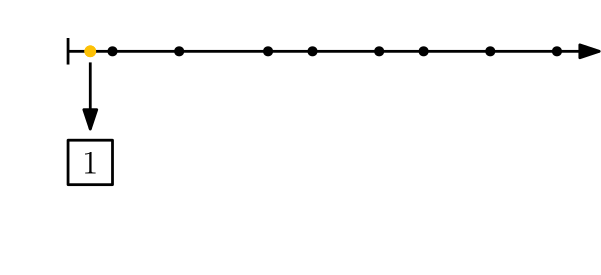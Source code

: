 <?xml version="1.0"?>
<!DOCTYPE ipe SYSTEM "ipe.dtd">
<ipe version="70218" creator="Ipe 7.2.30">
<info created="D:20250309150953" modified="D:20250314160855"/>
<ipestyle name="basic">
<symbol name="arrow/arc(spx)">
<path stroke="sym-stroke" fill="sym-stroke" pen="sym-pen">
0 0 m
-1 0.333 l
-1 -0.333 l
h
</path>
</symbol>
<symbol name="arrow/farc(spx)">
<path stroke="sym-stroke" fill="white" pen="sym-pen">
0 0 m
-1 0.333 l
-1 -0.333 l
h
</path>
</symbol>
<symbol name="arrow/ptarc(spx)">
<path stroke="sym-stroke" fill="sym-stroke" pen="sym-pen">
0 0 m
-1 0.333 l
-0.8 0 l
-1 -0.333 l
h
</path>
</symbol>
<symbol name="arrow/fptarc(spx)">
<path stroke="sym-stroke" fill="white" pen="sym-pen">
0 0 m
-1 0.333 l
-0.8 0 l
-1 -0.333 l
h
</path>
</symbol>
<symbol name="mark/circle(sx)" transformations="translations">
<path fill="sym-stroke">
0.6 0 0 0.6 0 0 e
0.4 0 0 0.4 0 0 e
</path>
</symbol>
<symbol name="mark/disk(sx)" transformations="translations">
<path fill="sym-stroke">
0.6 0 0 0.6 0 0 e
</path>
</symbol>
<symbol name="mark/fdisk(sfx)" transformations="translations">
<group>
<path fill="sym-fill">
0.5 0 0 0.5 0 0 e
</path>
<path fill="sym-stroke" fillrule="eofill">
0.6 0 0 0.6 0 0 e
0.4 0 0 0.4 0 0 e
</path>
</group>
</symbol>
<symbol name="mark/box(sx)" transformations="translations">
<path fill="sym-stroke" fillrule="eofill">
-0.6 -0.6 m
0.6 -0.6 l
0.6 0.6 l
-0.6 0.6 l
h
-0.4 -0.4 m
0.4 -0.4 l
0.4 0.4 l
-0.4 0.4 l
h
</path>
</symbol>
<symbol name="mark/square(sx)" transformations="translations">
<path fill="sym-stroke">
-0.6 -0.6 m
0.6 -0.6 l
0.6 0.6 l
-0.6 0.6 l
h
</path>
</symbol>
<symbol name="mark/fsquare(sfx)" transformations="translations">
<group>
<path fill="sym-fill">
-0.5 -0.5 m
0.5 -0.5 l
0.5 0.5 l
-0.5 0.5 l
h
</path>
<path fill="sym-stroke" fillrule="eofill">
-0.6 -0.6 m
0.6 -0.6 l
0.6 0.6 l
-0.6 0.6 l
h
-0.4 -0.4 m
0.4 -0.4 l
0.4 0.4 l
-0.4 0.4 l
h
</path>
</group>
</symbol>
<symbol name="mark/cross(sx)" transformations="translations">
<group>
<path fill="sym-stroke">
-0.43 -0.57 m
0.57 0.43 l
0.43 0.57 l
-0.57 -0.43 l
h
</path>
<path fill="sym-stroke">
-0.43 0.57 m
0.57 -0.43 l
0.43 -0.57 l
-0.57 0.43 l
h
</path>
</group>
</symbol>
<symbol name="arrow/fnormal(spx)">
<path stroke="sym-stroke" fill="white" pen="sym-pen">
0 0 m
-1 0.333 l
-1 -0.333 l
h
</path>
</symbol>
<symbol name="arrow/pointed(spx)">
<path stroke="sym-stroke" fill="sym-stroke" pen="sym-pen">
0 0 m
-1 0.333 l
-0.8 0 l
-1 -0.333 l
h
</path>
</symbol>
<symbol name="arrow/fpointed(spx)">
<path stroke="sym-stroke" fill="white" pen="sym-pen">
0 0 m
-1 0.333 l
-0.8 0 l
-1 -0.333 l
h
</path>
</symbol>
<symbol name="arrow/linear(spx)">
<path stroke="sym-stroke" pen="sym-pen">
-1 0.333 m
0 0 l
-1 -0.333 l
</path>
</symbol>
<symbol name="arrow/fdouble(spx)">
<path stroke="sym-stroke" fill="white" pen="sym-pen">
0 0 m
-1 0.333 l
-1 -0.333 l
h
-1 0 m
-2 0.333 l
-2 -0.333 l
h
</path>
</symbol>
<symbol name="arrow/double(spx)">
<path stroke="sym-stroke" fill="sym-stroke" pen="sym-pen">
0 0 m
-1 0.333 l
-1 -0.333 l
h
-1 0 m
-2 0.333 l
-2 -0.333 l
h
</path>
</symbol>
<symbol name="arrow/mid-normal(spx)">
<path stroke="sym-stroke" fill="sym-stroke" pen="sym-pen">
0.5 0 m
-0.5 0.333 l
-0.5 -0.333 l
h
</path>
</symbol>
<symbol name="arrow/mid-fnormal(spx)">
<path stroke="sym-stroke" fill="white" pen="sym-pen">
0.5 0 m
-0.5 0.333 l
-0.5 -0.333 l
h
</path>
</symbol>
<symbol name="arrow/mid-pointed(spx)">
<path stroke="sym-stroke" fill="sym-stroke" pen="sym-pen">
0.5 0 m
-0.5 0.333 l
-0.3 0 l
-0.5 -0.333 l
h
</path>
</symbol>
<symbol name="arrow/mid-fpointed(spx)">
<path stroke="sym-stroke" fill="white" pen="sym-pen">
0.5 0 m
-0.5 0.333 l
-0.3 0 l
-0.5 -0.333 l
h
</path>
</symbol>
<symbol name="arrow/mid-double(spx)">
<path stroke="sym-stroke" fill="sym-stroke" pen="sym-pen">
1 0 m
0 0.333 l
0 -0.333 l
h
0 0 m
-1 0.333 l
-1 -0.333 l
h
</path>
</symbol>
<symbol name="arrow/mid-fdouble(spx)">
<path stroke="sym-stroke" fill="white" pen="sym-pen">
1 0 m
0 0.333 l
0 -0.333 l
h
0 0 m
-1 0.333 l
-1 -0.333 l
h
</path>
</symbol>
<anglesize name="22.5 deg" value="22.5"/>
<anglesize name="30 deg" value="30"/>
<anglesize name="45 deg" value="45"/>
<anglesize name="60 deg" value="60"/>
<anglesize name="90 deg" value="90"/>
<arrowsize name="large" value="10"/>
<arrowsize name="small" value="5"/>
<arrowsize name="tiny" value="3"/>
<color name="blue" value="0 0 1"/>
<color name="brown" value="0.647 0.165 0.165"/>
<color name="darkblue" value="0 0 0.545"/>
<color name="darkcyan" value="0 0.545 0.545"/>
<color name="darkgray" value="0.663"/>
<color name="darkgreen" value="0 0.392 0"/>
<color name="darkmagenta" value="0.545 0 0.545"/>
<color name="darkorange" value="1 0.549 0"/>
<color name="darkred" value="0.545 0 0"/>
<color name="gold" value="1 0.843 0"/>
<color name="gray" value="0.745"/>
<color name="green" value="0 1 0"/>
<color name="lightblue" value="0.678 0.847 0.902"/>
<color name="lightcyan" value="0.878 1 1"/>
<color name="lightgray" value="0.827"/>
<color name="lightgreen" value="0.565 0.933 0.565"/>
<color name="lightyellow" value="1 1 0.878"/>
<color name="navy" value="0 0 0.502"/>
<color name="orange" value="1 0.647 0"/>
<color name="pink" value="1 0.753 0.796"/>
<color name="purple" value="0.627 0.125 0.941"/>
<color name="red" value="1 0 0"/>
<color name="seagreen" value="0.18 0.545 0.341"/>
<color name="turquoise" value="0.251 0.878 0.816"/>
<color name="violet" value="0.933 0.51 0.933"/>
<color name="yellow" value="1 1 0"/>
<dashstyle name="dash dot dotted" value="[4 2 1 2 1 2] 0"/>
<dashstyle name="dash dotted" value="[4 2 1 2] 0"/>
<dashstyle name="dashed" value="[4] 0"/>
<dashstyle name="dotted" value="[1 3] 0"/>
<gridsize name="10 pts (~3.5 mm)" value="10"/>
<gridsize name="14 pts (~5 mm)" value="14"/>
<gridsize name="16 pts (~6 mm)" value="16"/>
<gridsize name="20 pts (~7 mm)" value="20"/>
<gridsize name="28 pts (~10 mm)" value="28"/>
<gridsize name="32 pts (~12 mm)" value="32"/>
<gridsize name="4 pts" value="4"/>
<gridsize name="56 pts (~20 mm)" value="56"/>
<gridsize name="8 pts (~3 mm)" value="8"/>
<opacity name="10%" value="0.1"/>
<opacity name="30%" value="0.3"/>
<opacity name="50%" value="0.5"/>
<opacity name="75%" value="0.75"/>
<pen name="fat" value="1.2"/>
<pen name="heavier" value="0.8"/>
<pen name="ultrafat" value="2"/>
<symbolsize name="large" value="5"/>
<symbolsize name="small" value="2"/>
<symbolsize name="tiny" value="1.1"/>
<textsize name="Huge" value="\Huge"/>
<textsize name="LARGE" value="\LARGE"/>
<textsize name="Large" value="\Large"/>
<textsize name="footnote" value="\footnotesize"/>
<textsize name="huge" value="\huge"/>
<textsize name="large" value="\large"/>
<textsize name="script" value="\scriptsize"/>
<textsize name="small" value="\small"/>
<textsize name="tiny" value="\tiny"/>
<textstyle name="center" begin="\begin{center}" end="\end{center}"/>
<textstyle name="item" begin="\begin{itemize}\item{}" end="\end{itemize}"/>
<textstyle name="itemize" begin="\begin{itemize}" end="\end{itemize}"/>
<tiling name="falling" angle="-60" step="4" width="1"/>
<tiling name="rising" angle="30" step="4" width="1"/>
</ipestyle>
<ipestyle name="default">
<dashstyle name="short dash" value="[2 1] 0"/>
<gridsize name="1 pts" value="1"/>
<gridsize name="2 pts" value="2"/>
</ipestyle>
<ipestyle name="lipics-colors">
<color name="blogyellow" value="0.99 0.754 0.027"/>
<color name="lipicsGray" value="0.31 0.31 0.33"/>
</ipestyle>
<page section="minhash" marked="no">
<layer name="base"/>
<layer name="single"/>
<layer name="multiple"/>
<layer name="bottom"/>
<layer name="bottom-2"/>
<layer name="frac"/>
<layer name="buckets"/>
<layer name="mod"/>
<view layers="base single" active="single" name="hash-single"/>
<view layers="base multiple" active="mod" name="hash-multiple"/>
<view layers="base bottom bottom-2" active="bottom" name="hash-bottom"/>
<view layers="base bottom frac" active="frac" name="hash-frac"/>
<view layers="base buckets" active="buckets" name="hash-bucket"/>
<view layers="base mod" active="single" name="hash-mod"/>
<use layer="base" name="mark/disk(sx)" pos="120 672" size="3" stroke="black"/>
<use matrix="1 0 0 1 16 0" name="mark/disk(sx)" pos="136 672" size="3" stroke="black"/>
<use name="mark/disk(sx)" pos="96 672" size="3" stroke="black"/>
<path matrix="1.32801 0 0 1 -26.2405 0" stroke="black" pen="1" arrow="normal/normal">
80 672 m
224 672 l
</path>
<use matrix="1 0 0 1 -4 0" name="mark/disk(sx)" pos="172 672" size="normal" stroke="black"/>
<use matrix="1 0 0 1 4 0" name="mark/disk(sx)" pos="204 672" size="normal" stroke="black"/>
<use matrix="1 0 0 1 4 0" name="mark/disk(sx)" pos="188 672" size="normal" stroke="black"/>
<use matrix="1 0 0 1 8 0" name="mark/disk(sx)" pos="224 672" size="normal" stroke="black"/>
<use matrix="1 0 0 1 -8 0" name="mark/disk(sx)" pos="264 672" size="normal" stroke="black"/>
<path matrix="1 0 0 0.596326 0 271.282" stroke="black" pen="1">
80 680 m
80 664 l
</path>
<path layer="bottom" stroke="black" pen="1">
80 640 m
144 640 l
144 624 l
80 624 l
80 640 l
96 640 l
96 624 l
112 624 l
112 640 l
128 640 l
128 624 l
</path>
<text matrix="1 0 0 1 -2.9932 -4.02065" transformations="translations" pos="88 632" stroke="black" type="label" width="5.853" height="7.704" depth="0" valign="baseline" size="large" style="math">1</text>
<text matrix="1 0 0 1 -2.99642 -3.97979" transformations="translations" pos="104 632" stroke="black" type="label" width="5.853" height="7.704" depth="0" valign="baseline" size="large">2</text>
<text matrix="1 0 0 1 -2.95266 -4.01872" transformations="translations" pos="120 632" stroke="black" type="label" width="5.853" height="7.704" depth="0" valign="baseline" size="large">5</text>
<text matrix="1 0 0 1 -2.87282 -3.96978" transformations="translations" pos="136 632" stroke="black" type="label" width="5.853" height="7.704" depth="0" valign="baseline" size="large">9</text>
<path stroke="black" pen="1" arrow="normal/normal">
88 668 m
88 644 l
</path>
<path matrix="0.829671 0 0 1.00114 17.71 -0.830878" stroke="black" pen="1" arrow="normal/normal">
96 668 m
104 644 l
</path>
<path stroke="black" pen="1" arrow="normal/normal">
120 668 m
120 644 l
</path>
<path matrix="0.877185 0 0 0.998061 16.7029 1.24885" stroke="black" pen="1" arrow="normal/normal">
152 668 m
136 644 l
</path>
<path layer="buckets" stroke="blogyellow" pen="1">
128 684 m
128 660 l
</path>
<path matrix="1 0 0 1 48 0" stroke="blogyellow" pen="1">
128 684 m
128 660 l
</path>
<path matrix="1 0 0 1 96 0" stroke="blogyellow" pen="1">
128 684 m
128 660 l
</path>
<path stroke="black" pen="1">
80 640 m
80 624 l
96 624 l
96 640 l
h
</path>
<text matrix="1 0 0 1 1.10349 0" transformations="translations" pos="84 628" stroke="black" type="label" width="5.853" height="7.704" depth="0" valign="baseline" size="large" style="math">1</text>
<path matrix="1 0 0 1 48 0" stroke="black" pen="1">
80 640 m
80 624 l
96 624 l
96 640 l
h
</path>
<path matrix="1 0 0 1 96 0" stroke="black" pen="1">
80 640 m
80 624 l
96 624 l
96 640 l
h
</path>
<text matrix="1.0102 0 0 1.0102 92.9764 -6.40337" transformations="translations" pos="84 628" stroke="black" type="label" width="11.706" height="7.704" depth="0" valign="baseline" size="large">14</text>
<path matrix="1 0 0 1 144 0" stroke="black" pen="1">
80 640 m
80 624 l
96 624 l
96 640 l
h
</path>
<text matrix="1 0 0 1 141.833 0" transformations="translations" pos="84 628" stroke="black" type="label" width="11.706" height="7.704" depth="0" valign="baseline" size="large">19</text>
<use name="mark/disk(sx)" pos="88 672" size="3.5" stroke="blogyellow"/>
<use name="mark/disk(sx)" pos="152 672" size="3.5" stroke="blogyellow"/>
<use name="mark/disk(sx)" pos="192 672" size="3.5" stroke="blogyellow"/>
<use name="mark/disk(sx)" pos="232 672" size="3.5" stroke="blogyellow"/>
<path stroke="black" pen="1" arrow="normal/normal">
88 668 m
88 644 l
</path>
<path matrix="1 0 0 1 144 0" stroke="black" pen="1" arrow="normal/normal">
88 668 m
88 644 l
</path>
<path stroke="black" pen="1" arrow="normal/normal">
190.54 668.089 m
184 644 l
</path>
<text layer="single" matrix="1 0 0 1 -2.9932 -4.02065" transformations="translations" pos="88 632" stroke="black" type="label" width="5.853" height="7.704" depth="0" valign="baseline" size="large" style="math">1</text>
<path stroke="black" pen="1" arrow="normal/normal">
88 668 m
88 644 l
</path>
<path stroke="black" pen="1">
80 640 m
80 624 l
96 624 l
96 640 l
h
</path>
<text layer="buckets" matrix="1 0 0 1 -2.87282 -3.96978" transformations="translations" pos="136 632" stroke="black" type="label" width="5.853" height="7.704" depth="0" valign="baseline" size="large">9</text>
<path matrix="0.877185 0 0 0.998061 16.7029 1.24885" stroke="black" pen="1" arrow="normal/normal">
152 668 m
136 644 l
</path>
<path layer="mod" matrix="1.32801 0 0 1 -26.2405 -20" stroke="black" pen="0.8" arrow="normal/normal">
80 672 m
224 672 l
</path>
<path matrix="1 0 0 0.5 0 316" stroke="black" pen="1">
80 680 m
80 664 l
</path>
<path matrix="1.32801 0 0 1 -26.2405 -36" stroke="black" pen="0.8" arrow="normal/normal">
80 672 m
224 672 l
</path>
<path matrix="1.32801 0 0 1 -26.2405 -52" stroke="black" pen="0.8" arrow="normal/normal">
80 672 m
224 672 l
</path>
<path matrix="1.32801 0 0 1 -26.2405 -68" stroke="black" pen="0.8" arrow="normal/normal">
80 672 m
224 672 l
</path>
<use matrix="1 0 0 1 0 -4" name="mark/disk(sx)" pos="88 640" size="3.5" stroke="blogyellow"/>
<use matrix="1 0 0 1 0 -4" name="mark/disk(sx)" pos="96 624" size="3.5" stroke="blogyellow"/>
<use matrix="1 0 0 1 0 -4" name="mark/disk(sx)" pos="120 640" size="normal" stroke="black"/>
<use matrix="1 0 0 1 0 -4" name="mark/disk(sx)" pos="152 640" size="normal" stroke="black"/>
<use matrix="1 0 0 1 0 -4" name="mark/disk(sx)" pos="168 608" size="3.5" stroke="blogyellow"/>
<use matrix="1 0 0 1 0 -4" name="mark/disk(sx)" pos="192 624" size="normal" stroke="black"/>
<use matrix="1 0 0 1 0 -4" name="mark/disk(sx)" pos="208 656" size="3.5" stroke="blogyellow"/>
<use matrix="1 0 0 1 0 -4" name="mark/disk(sx)" pos="232 608" size="normal" stroke="black"/>
<use matrix="1 0 0 1 0 -4" name="mark/disk(sx)" pos="256 624" size="normal" stroke="black"/>
<path matrix="1 0 0 0.5 0 300" stroke="black" pen="1">
80 680 m
80 664 l
</path>
<path matrix="1 0 0 0.5 0 284" stroke="black" pen="1">
80 680 m
80 664 l
</path>
<path matrix="1 0 0 0.5 0 268" stroke="black" pen="1">
80 680 m
80 664 l
</path>
<path matrix="1 0 0 1 0 -4" stroke="black" pen="1">
56 664 m
72 664 l
72 648 l
56 648 l
h
</path>
<text matrix="1 0 0 1 -1.86685 -4" transformations="translations" pos="60 652" stroke="black" type="label" width="11.706" height="7.704" depth="0" valign="baseline" size="large" style="math">16</text>
<path matrix="1 0 0 1 0 -20" stroke="black" pen="1">
56 664 m
72 664 l
72 648 l
56 648 l
h
</path>
<text matrix="1 0 0 1 0.956813 -20.0844" transformations="translations" pos="60 652" stroke="black" type="label" width="5.853" height="7.704" depth="0" valign="baseline" size="large" style="math">1</text>
<path matrix="1 0 0 1 0 -36" stroke="black" pen="1">
56 664 m
72 664 l
72 648 l
56 648 l
h
</path>
<text matrix="1 0 0 1 0.953997 -36.0836" transformations="translations" pos="60 652" stroke="black" type="label" width="5.853" height="7.704" depth="0" valign="baseline" size="large" style="math">2</text>
<path matrix="1 0 0 1 0 -52" stroke="black" pen="1">
56 664 m
72 664 l
72 648 l
56 648 l
h
</path>
<text matrix="1 0 0 1 -1.86685 -52" transformations="translations" pos="60 652" stroke="black" type="label" width="11.706" height="7.704" depth="0" valign="baseline" size="large" style="math">11</text>
<path layer="bottom-2" matrix="-15.0007 0 0 1.14256 3200.12 -96.1067" stroke="blogyellow" dash="short dash" pen="1">
200 688 m
200 656 l
</path>
<path layer="mod" matrix="145.4 0 0 2.875 -28855.87 -1294" stroke="blogyellow" dash="short dash" pen="1">
200 688 m
200 656 l
</path>
<use name="mark/disk(sx)" pos="88 672" size="3.5" stroke="blogyellow"/>
<use name="mark/disk(sx)" pos="96 672" size="3.5" stroke="blogyellow"/>
<use name="mark/disk(sx)" pos="168 672" size="3.5" stroke="blogyellow"/>
<use name="mark/disk(sx)" pos="208 672" size="3.5" stroke="blogyellow"/>
<path matrix="1 0 0 0.875 0 83.5" stroke="lipicsGray" pen="0.3">
88 668 m
88 636 l
</path>
<path matrix="1 0 0 0.916667 0 55.6667" stroke="lipicsGray" pen="0.3">
96 668 m
96 620 l
</path>
<path matrix="1 0 0 0.9375 0 41.75" stroke="lipicsGray" pen="0.3">
168 668 m
168 604 l
</path>
<path matrix="1 0 0 0.75 0 167" stroke="lipicsGray" pen="0.3">
208 668 m
208 652 l
</path>
<path layer="multiple" matrix="1.32801 0 0 1 -26.2405 -16" stroke="0" pen="1" arrow="normal/normal">
80 672 m
224 672 l
</path>
<path matrix="1.32801 0 0 1 -26.2405 -32" stroke="black" pen="1" arrow="normal/normal">
80 672 m
224 672 l
</path>
<path matrix="1.32801 0 0 1 -26.2405 -48" stroke="black" pen="1" arrow="normal/normal">
80 672 m
224 672 l
</path>
<path matrix="1 0 0 0.5 0 320" stroke="black" pen="1">
80 680 m
80 664 l
</path>
<path matrix="1 0 0 0.5 0 304" stroke="black" pen="1">
80 680 m
80 664 l
</path>
<path matrix="1 0 0 0.5 0 288" stroke="black" pen="1">
80 680 m
80 664 l
</path>
<path matrix="1 0 0 1 0 16" stroke="black" pen="1">
56 664 m
72 664 l
72 648 l
56 648 l
h
</path>
<text matrix="1 0 0 1 1.15138 16" transformations="translations" pos="60 652" stroke="black" type="label" width="5.853" height="7.704" depth="0" valign="baseline" size="large" style="math">1</text>
<path stroke="black" pen="1">
56 664 m
72 664 l
72 648 l
56 648 l
h
</path>
<path matrix="1 0 0 1 0 -16" stroke="black" pen="1">
56 664 m
72 664 l
72 648 l
56 648 l
h
</path>
<text matrix="1 0 0 1 0.953997 -16.0836" transformations="translations" pos="60 652" stroke="black" type="label" width="5.853" height="7.704" depth="0" valign="baseline" size="large" style="math">6</text>
<path matrix="1 0 0 1 0 -32" stroke="black" pen="1">
56 664 m
72 664 l
72 648 l
56 648 l
h
</path>
<use name="mark/disk(sx)" pos="248 656" size="normal"/>
<use matrix="1 0 0 1 -12 0" name="mark/disk(sx)" pos="232 656" size="normal"/>
<use name="mark/disk(sx)" pos="184 656" size="normal"/>
<use name="mark/disk(sx)" pos="176 656" size="normal"/>
<use name="mark/disk(sx)" pos="128 656" size="normal"/>
<use name="mark/disk(sx)" pos="152 656" size="normal"/>
<use name="mark/disk(sx)" pos="112 656" size="normal"/>
<use name="mark/disk(sx)" pos="192 656" size="normal"/>
<use name="mark/disk(sx)" pos="144 640" size="normal" stroke="black"/>
<use name="mark/disk(sx)" pos="168 640" size="normal" stroke="black"/>
<use name="mark/disk(sx)" pos="160 640" size="normal" stroke="black"/>
<use matrix="1 0 0 1 8 0" name="mark/disk(sx)" pos="216 640" size="normal" stroke="black"/>
<use name="mark/disk(sx)" pos="256 640" size="normal" stroke="black"/>
<use matrix="1 0 0 1 8 0" name="mark/disk(sx)" pos="240 640" size="normal" stroke="black"/>
<use name="mark/disk(sx)" pos="136 640" size="normal" stroke="black"/>
<use name="mark/disk(sx)" pos="200 640" size="normal" stroke="black"/>
<use name="mark/disk(sx)" pos="120 624" size="normal" stroke="black"/>
<use name="mark/disk(sx)" pos="112 624" size="normal" stroke="black"/>
<use name="mark/disk(sx)" pos="208 624" size="normal" stroke="black"/>
<use name="mark/disk(sx)" pos="176 624" size="normal" stroke="black"/>
<use matrix="1 0 0 1 -8 0" name="mark/disk(sx)" pos="248 624" size="normal" stroke="black"/>
<use name="mark/disk(sx)" pos="184 624" size="normal" stroke="black"/>
<use name="mark/disk(sx)" pos="160 624" size="normal" stroke="black"/>
<use name="mark/disk(sx)" pos="224 624" size="normal" stroke="black"/>
<use name="mark/disk(sx)" pos="96 656" size="3.5" stroke="blogyellow"/>
<use name="mark/disk(sx)" pos="128 640" size="3.5" stroke="blogyellow"/>
<use name="mark/disk(sx)" pos="88 624" size="3.5" stroke="blogyellow"/>
<text matrix="1 0 0 1 0.868265 -31.8827" transformations="translations" pos="60 652" stroke="black" type="label" width="5.853" height="7.704" depth="0" valign="baseline" size="large" style="math">1</text>
<text matrix="1 0 0 1 1.13755 0.0355345" transformations="translations" pos="60 652" stroke="black" type="label" width="5.853" height="7.704" depth="0" valign="baseline" size="large" style="math">2</text>
<use layer="base" matrix="1 0 0 1 -8 0" name="mark/disk(sx)" pos="96 672" size="3.5" stroke="blogyellow"/>
<use layer="single" name="mark/disk(sx)" pos="88 672" size="3.5" stroke="blogyellow"/>
<use layer="multiple" matrix="1 0 0 1 -8 16" name="mark/disk(sx)" pos="96 656" size="3.5" stroke="blogyellow"/>
<use layer="bottom" name="mark/disk(sx)" pos="88 672" size="3.5" stroke="blogyellow"/>
<use name="mark/disk(sx)" pos="120 672" size="3.5" stroke="blogyellow"/>
<use matrix="1 0 0 1 16 0" name="mark/disk(sx)" pos="136 672" size="3.5" stroke="blogyellow"/>
<use name="mark/disk(sx)" pos="96 672" size="3.5" stroke="blogyellow"/>
<use name="mark/disk(sx)" pos="96 672" size="3.5" stroke="blogyellow"/>
<use name="mark/disk(sx)" pos="96 672" size="3.5" stroke="blogyellow"/>
<use name="mark/disk(sx)" pos="88 672" size="3.5" stroke="blogyellow"/>
<path layer="frac" matrix="-15.0007 0 0 1.14256 3176.12 -96.1067" stroke="blogyellow" pen="1">
200 688 m
200 656 l
</path>
<path matrix="0.877185 0 0 0.998061 32.7029 1.24885" stroke="black" pen="1" arrow="normal/normal">
152 668 m
136 644 l
</path>
<use matrix="1 0 0 1 32 0" name="mark/disk(sx)" pos="136 672" size="3" stroke="black"/>
<use matrix="1 0 0 1 32 0" name="mark/disk(sx)" pos="136 672" size="3.5" stroke="blogyellow"/>
<path stroke="black" pen="1">
144 640 m
160 640 l
160 624 l
144 624 l
144 640 l
</path>
<text matrix="1 0 0 1 10.3346 -4.05147" transformations="translations" pos="136 632" stroke="black" type="label" width="11.706" height="7.704" depth="0" valign="baseline" size="large">10</text>
</page>
<page section="compression" marked="no">
<layer name="base"/>
<layer name="bucket"/>
<layer name="mod-bucket"/>
<layer name="hyperminhash"/>
<layer name="mod-hyperminhash"/>
<view layers="base bucket" active="bucket" name="bits-bucket"/>
<view layers="base mod-bucket" active="mod-bucket" name="bits-mod-bucket"/>
<view layers="base hyperminhash" active="hyperminhash" name="bits-hyper"/>
<view layers="base mod-hyperminhash" active="mod-hyperminhash" name="bits-mod-hyper"/>
<text layer="base" matrix="1 0 0 1 -20 0" transformations="translations" pos="144 704" stroke="black" type="label" width="5.853" height="7.704" depth="0" halign="center" valign="baseline" size="large" style="math">0</text>
<text matrix="1 0 0 1 -4 0" transformations="translations" pos="144 704" stroke="black" type="label" width="5.853" height="7.704" depth="0" halign="center" valign="baseline" size="large" style="math">0</text>
<text matrix="1 0 0 1 -28 0" transformations="translations" pos="144 704" stroke="black" type="label" width="5.853" height="7.704" depth="0" halign="center" valign="baseline" size="large" style="math">0</text>
<text matrix="1 0 0 1 -36 0" transformations="translations" pos="144 704" stroke="black" type="label" width="5.853" height="7.704" depth="0" halign="center" valign="baseline" size="large" style="math">0</text>
<text matrix="1 0 0 1 -44 0" transformations="translations" pos="144 704" stroke="black" type="label" width="5.853" height="7.704" depth="0" halign="center" valign="baseline" size="large" style="math">0</text>
<text matrix="1 0 0 1 -52 0" transformations="translations" pos="144 704" stroke="black" type="label" width="5.853" height="7.704" depth="0" halign="center" valign="baseline" size="large" style="math">0</text>
<text matrix="1 0 0 1 -60 0" transformations="translations" pos="144 704" stroke="black" type="label" width="5.853" height="7.704" depth="0" halign="center" valign="baseline" size="large" style="math">1</text>
<text matrix="1 0 0 1 -68 0" transformations="translations" pos="144 704" stroke="black" type="label" width="5.853" height="7.704" depth="0" halign="center" valign="baseline" size="large" style="math">1</text>
<text matrix="0.749311 0 0 1 -39.9008 0" transformations="translations" pos="144 704" stroke="black" type="label" width="5.853" height="7.704" depth="0" halign="center" valign="baseline" size="large" style="math">0</text>
<text matrix="1 0 0 1 -12 0" transformations="translations" pos="144 704" stroke="black" type="label" width="5.853" height="7.704" depth="0" halign="center" valign="baseline" size="large" style="math">1</text>
<text matrix="1 0 0 1 4 0" transformations="translations" pos="144 704" stroke="black" type="label" width="5.853" height="7.704" depth="0" halign="center" valign="baseline" size="large" style="math">1</text>
<text matrix="1 0 0 1 12 0" transformations="translations" pos="144 704" stroke="black" type="label" width="5.853" height="7.704" depth="0" halign="center" valign="baseline" size="large" style="math">1</text>
<text matrix="1 0 0 1 20 0" transformations="translations" pos="144 704" stroke="black" type="label" width="5.853" height="7.704" depth="0" halign="center" valign="baseline" size="large" style="math">0</text>
<text matrix="1 0 0 1 28 0" transformations="translations" pos="144 704" stroke="black" type="label" width="5.853" height="7.704" depth="0" halign="center" valign="baseline" size="large" style="math">1</text>
<text matrix="1 0 0 1 36 0" transformations="translations" pos="144 704" stroke="black" type="label" width="5.853" height="7.704" depth="0" halign="center" valign="baseline" size="large" style="math">0</text>
<text matrix="1 0 0 1 44 0" transformations="translations" pos="144 704" stroke="black" type="label" width="5.853" height="7.704" depth="0" halign="center" valign="baseline" size="large" style="math">1</text>
<path layer="bucket" matrix="1.03226 0 0 1 -10.3226 0" stroke="blogyellow" pen="1">
196 700 m
72 700 l
</path>
<path matrix="0.0645161 0 0 1 179.355 -4" stroke="blogyellow" pen="1">
196 700 m
72 700 l
</path>
<path matrix="0.516129 0 0 1 90.8387 -2" stroke="blogyellow" pen="1">
196 700 m
72 700 l
</path>
<path matrix="1.14286 0 0 1 -9.14286 2" stroke="0" pen="1">
64 696 m
92 696 l
</path>
<path layer="mod-bucket" matrix="0.766401 0 0 0.685606 8.8191 220.076" stroke="blogyellow" pen="1">
196 700 m
72 700 l
</path>
<path matrix="1.1075 0 0 0.875491 90.11 90.6582" stroke="0" pen="1">
64 696 m
92 696 l
</path>
<path matrix="0.508065 0 0 -5.7233 59.4113 4704.31" stroke="blogyellow" pen="1">
196 700 m
72 700 l
</path>
<path layer="hyperminhash" matrix="1.10663 0 0 0.824936 -6.82428 125.844" stroke="0" pen="1">
64 696 m
92 696 l
</path>
<path matrix="0.250173 0 0 0.412241 118.988 411.431" stroke="blogyellow" pen="1">
196 700 m
72 700 l
</path>
<path matrix="1.1875 0 0 1 -17 64" stroke="blogyellow" dash="short dash" pen="0.5" rarrow="normal/small">
128 636 m
96 636 l
</path>
<path layer="mod-bucket" matrix="1 0 0 1 0 35" stroke="blogyellow" pen="1">
152 661 m
159 661 l
</path>
<path layer="mod-hyperminhash" matrix="1.14233 0 0 0.824936 86.8911 125.844" stroke="0" pen="1">
64 696 m
92 696 l
</path>
<path matrix="0.250168 0 0 0.412241 62.9879 411.431" stroke="blogyellow" pen="1">
196 700 m
72 700 l
</path>
<path matrix="0.46875 0 0 1 19 64" stroke="blogyellow" dash="short dash" pen="0.5" rarrow="normal/small">
128 636 m
96 636 l
</path>
</page>
<page section="densify" marked="no">
<layer name="base"/>
<layer name="base-2"/>
<layer name="densify-right"/>
<layer name="densify-lr"/>
<layer name="densify-optimal"/>
<layer name="densify-push"/>
<layer name="densify-rounds"/>
<layer name="densify-rounds-2"/>
<layer name="densify-skip"/>
<view layers="base base-2" active="base" name="densify-none"/>
<view layers="base base-2 densify-right" active="densify-right" name="densify-right"/>
<view layers="base base-2 densify-lr" active="densify-lr" name="densify-lr"/>
<view layers="base base-2 densify-lr densify-optimal" active="densify-push" name="densify-optimal"/>
<view layers="base base-2 densify-push" active="densify-push" name="densify-push"/>
<view layers="base densify-rounds densify-rounds-2" active="densify-rounds-2" name="densify-rounds"/>
<view layers="base base-2 densify-skip" active="densify-skip" name="densify-skip"/>
<use layer="base" matrix="1 0 0 1 16 48" name="mark/disk(sx)" pos="120 672" size="3" stroke="black"/>
<use matrix="1 0 0 1 16 48" name="mark/disk(sx)" pos="96 672" size="3" stroke="black"/>
<path matrix="1.66001 0 0 1 -36.8007 48" stroke="black" pen="1" arrow="normal/normal">
80 672 m
224 672 l
</path>
<use matrix="1 0 0 1 24 48" name="mark/disk(sx)" pos="224 672" size="normal" stroke="black"/>
<use matrix="1 0 0 1 8 48" name="mark/disk(sx)" pos="264 672" size="normal" stroke="black"/>
<path matrix="1 0 0 0.596326 16 319.282" stroke="black" pen="1">
80 680 m
80 664 l
</path>
<path matrix="1 0 0 1 16 48" stroke="blogyellow" pen="1">
128 684 m
128 660 l
</path>
<path matrix="1 0 0 1 64 48" stroke="blogyellow" pen="1">
128 684 m
128 660 l
</path>
<path matrix="1 0 0 1 112 48" stroke="blogyellow" pen="1">
128 684 m
128 660 l
</path>
<path layer="base-2" matrix="1 0 0 1 16 48" stroke="black" pen="1">
80 640 m
80 624 l
96 624 l
96 640 l
h
</path>
<text matrix="1 0 0 1 17.1035 48" transformations="translations" pos="84 628" stroke="black" type="label" width="5.853" height="7.704" depth="0" valign="baseline" size="large" style="math">1</text>
<path matrix="1 0 0 1 64 48" stroke="black" pen="1">
80 640 m
80 624 l
96 624 l
96 640 l
h
</path>
<path matrix="1 0 0 1 112 48" stroke="black" pen="1">
80 640 m
80 624 l
96 624 l
96 640 l
h
</path>
<path matrix="1 0 0 1 160 48" stroke="black" pen="1">
80 640 m
80 624 l
96 624 l
96 640 l
h
</path>
<text matrix="1 0 0 1 157.833 48" transformations="translations" pos="84 628" stroke="black" type="label" width="11.706" height="7.704" depth="0" valign="baseline" size="large">19</text>
<use layer="base" matrix="1 0 0 1 16 48" name="mark/disk(sx)" pos="88 672" size="3.5" stroke="blogyellow"/>
<use matrix="1 0 0 1 16 48" name="mark/disk(sx)" pos="232 672" size="3.5" stroke="blogyellow"/>
<path layer="base-2" matrix="1 0 0 1 16 48" stroke="black" pen="1" arrow="normal/small">
88 668 m
88 644 l
</path>
<path matrix="1 0 0 1 160 48" stroke="black" pen="1" arrow="normal/small">
88 668 m
88 644 l
</path>
<use layer="base" matrix="1 0 0 1 8 48" name="mark/disk(sx)" pos="96 672" size="3.5" stroke="blogyellow"/>
<path matrix="1 0 0 1 160 48" stroke="blogyellow" pen="1">
128 684 m
128 660 l
</path>
<path layer="base-2" matrix="1 0 0 1 208 48" stroke="black" pen="1">
80 640 m
80 624 l
96 624 l
96 640 l
h
</path>
<path layer="densify-right" stroke="black" pen="1" arrow="normal/normal">
248 716 m
204 692 l
</path>
<path stroke="black" pen="1" arrow="normal/normal">
248 716 m
160 692 l
</path>
<text matrix="1 0 0 1 109.833 48" transformations="translations" pos="84 628" stroke="black" type="label" width="11.706" height="7.704" depth="0" valign="baseline" size="large">19</text>
<text matrix="1 0 0 1 61.833 48" transformations="translations" pos="84 628" stroke="black" type="label" width="11.706" height="7.704" depth="0" valign="baseline" size="large">19</text>
<path stroke="black" pen="1">
104 716 m
92 708 l
</path>
<path stroke="black" pen="1" arrow="normal/normal">
328 708 m
300 692 l
</path>
<text matrix="1 0 0 1 209.103 48" transformations="translations" pos="84 628" stroke="black" type="label" width="5.853" height="7.704" depth="0" valign="baseline" size="large" style="math">1</text>
<path layer="densify-lr" stroke="black" pen="1" rarrow="normal/small">
248 716 m
152 692 l
</path>
<path stroke="black" pen="1" rarrow="normal/small">
104 716 m
200 692 l
</path>
<path stroke="black" pen="1" rarrow="normal/small">
248 716 m
292 692 l
</path>
<text matrix="1 0 0 1 61.833 48" transformations="translations" pos="84 628" stroke="black" type="label" width="11.706" height="7.704" depth="0" valign="baseline" size="large">19</text>
<text matrix="1 0 0 1 205.833 48" transformations="translations" pos="84 628" stroke="black" type="label" width="11.706" height="7.704" depth="0" valign="baseline" size="large">19</text>
<text matrix="1 0 0 1 113.103 48" transformations="translations" pos="84 628" stroke="black" type="label" width="5.853" height="7.704" depth="0" valign="baseline" size="large" style="math">1</text>
<path layer="densify-optimal" stroke="black" dash="short dash" pen="0.3" rarrow="normal/tiny">
168 716 m
200 692 l
</path>
<path stroke="black" dash="short dash" pen="0.3" rarrow="normal/tiny">
168 716 m
152 692 l
</path>
<path stroke="black" dash="short dash" pen="0.3" rarrow="normal/tiny">
312 716 m
200 692 l
</path>
<path layer="densify-push" matrix="1 0 0 1 16 48" stroke="black" pen="1" arrow="normal/small">
88 668 m
88 644 l
</path>
<path matrix="1 0 0 1 160 48" stroke="black" pen="1" arrow="normal/small">
88 668 m
88 644 l
</path>
<path stroke="black" pen="1" arrow="normal/small">
248 716 m
152 692 l
</path>
<path stroke="black" pen="1" arrow="normal/small">
104 716 m
200 692 l
</path>
<path stroke="black" pen="1" arrow="normal/small">
248 716 m
292 692 l
</path>
<text matrix="1 0 0 1 61.833 48" transformations="translations" pos="84 628" stroke="black" type="label" width="11.706" height="7.704" depth="0" valign="baseline" size="large">19</text>
<text matrix="1 0 0 1 205.833 48" transformations="translations" pos="84 628" stroke="black" type="label" width="11.706" height="7.704" depth="0" valign="baseline" size="large">19</text>
<text matrix="1 0 0 1 113.103 48" transformations="translations" pos="84 628" stroke="black" type="label" width="5.853" height="7.704" depth="0" valign="baseline" size="large" style="math">1</text>
<path stroke="black" dash="short dash" pen="0.3" rarrow="normal/tiny">
152 692 m
104 716 l
</path>
<path stroke="black" dash="short dash" pen="0.3" rarrow="normal/tiny">
104 692 m
248 716 l
</path>
<path layer="densify-rounds" matrix="1.66001 0 0 1 -36.8007 32" pin="yes" stroke="black" pen="1" arrow="normal/normal">
80 672 m
224 672 l
</path>
<path matrix="1 0 0 0.596326 16 303.282" stroke="black" pen="1">
80 680 m
80 664 l
</path>
<path matrix="1 0 0 1 16 32" stroke="blogyellow" pen="1">
128 684 m
128 660 l
</path>
<path matrix="1 0 0 1 64 32" stroke="blogyellow" pen="1">
128 684 m
128 660 l
</path>
<path matrix="1 0 0 1 112 32" stroke="blogyellow" pen="1">
128 684 m
128 660 l
</path>
<path matrix="1 0 0 1 160 32" stroke="blogyellow" pen="1">
128 684 m
128 660 l
</path>
<path matrix="1.66001 0 0 1 -36.8007 16" stroke="black" pen="1" arrow="normal/normal">
80 672 m
224 672 l
</path>
<use matrix="1 0 0 1 16 16" name="mark/disk(sx)" pos="120 672" size="normal" stroke="black"/>
<path matrix="1 0 0 0.596326 16 287.282" stroke="black" pen="1">
80 680 m
80 664 l
</path>
<path matrix="1 0 0 1 16 16" stroke="blogyellow" pen="1">
128 684 m
128 660 l
</path>
<path matrix="1 0 0 1 64 16" stroke="blogyellow" pen="1">
128 684 m
128 660 l
</path>
<path matrix="1 0 0 1 112 16" stroke="blogyellow" pen="1">
128 684 m
128 660 l
</path>
<path matrix="1 0 0 1 160 16" stroke="blogyellow" pen="1">
128 684 m
128 660 l
</path>
<use name="mark/disk(sx)" pos="160 704" size="3.5" stroke="blogyellow"/>
<use name="mark/disk(sx)" pos="184 704" size="normal" stroke="black"/>
<use name="mark/disk(sx)" pos="176 704" size="normal" stroke="black"/>
<use name="mark/disk(sx)" pos="264 704" size="normal" stroke="black"/>
<use name="mark/disk(sx)" pos="312 704" size="3.5" stroke="blogyellow"/>
<use name="mark/disk(sx)" pos="168 688" size="normal" stroke="black"/>
<use name="mark/disk(sx)" pos="208 688" size="3.5" stroke="blogyellow"/>
<use name="mark/disk(sx)" pos="296 688" size="normal" stroke="black"/>
<use name="mark/disk(sx)" pos="184 688" size="normal" stroke="black"/>
<path layer="densify-rounds-2" matrix="1 0 0 1 16 24" stroke="black" pen="1">
80 640 m
80 624 l
96 624 l
96 640 l
h
</path>
<text matrix="1 0 0 1 17.1035 24" transformations="translations" pos="84 628" stroke="black" type="label" width="5.853" height="7.704" depth="0" valign="baseline" size="large" style="math">1</text>
<path matrix="1 0 0 1 64 24" stroke="black" pen="1">
80 640 m
80 624 l
96 624 l
96 640 l
h
</path>
<path matrix="1 0 0 1 112 24" stroke="black" pen="1">
80 640 m
80 624 l
96 624 l
96 640 l
h
</path>
<path matrix="1 0 0 1 160 24" stroke="black" pen="1">
80 640 m
80 624 l
96 624 l
96 640 l
h
</path>
<text matrix="1 0 0 1 157.833 24" transformations="translations" pos="84 628" stroke="black" type="label" width="11.706" height="7.704" depth="0" valign="baseline" size="large">19</text>
<path matrix="1 0 0 2 16 -620" stroke="0.31 0.31 0.329" pen="0.4" arrow="normal/small">
88 668 m
88 644 l
</path>
<path matrix="1 0 0 2 160 -620" stroke="0.31 0.31 0.329" pen="0.4" arrow="normal/small">
88 668 m
88 644 l
</path>
<path matrix="1 0 0 1 208 24" stroke="black" pen="1">
80 640 m
80 624 l
96 624 l
96 640 l
h
</path>
<text matrix="-567.476 0 0 1 47820.21 24" transformations="translations" pos="84 628" stroke="black" type="label" width="5.853" height="7.704" depth="0" halign="center" valign="baseline" size="large" style="math">8</text>
<text matrix="-567.476 0 0 1 47868.21 24" transformations="translations" pos="84 628" stroke="black" type="label" width="11.706" height="7.704" depth="0" halign="center" valign="baseline" size="large" style="math">15</text>
<text matrix="-567.476 0 0 1 47964.21 24" transformations="translations" pos="84 628" stroke="black" type="label" width="11.706" height="7.704" depth="0" halign="center" valign="baseline" size="large" style="math">27</text>
<path stroke="0.31 0.31 0.329" pen="0.4" arrow="normal/small">
159.229 699.799 m
152 668 l
</path>
<path stroke="0.31 0.31 0.329" pen="0.4" arrow="normal/small">
310.647 699.772 m
296 668 l
</path>
<path stroke="0.31 0.31 0.329" pen="0.4" arrow="normal/small">
206.25 683.642 m
200 668 l
</path>
<path layer="densify-skip" matrix="1 0 0 1 64 48" stroke="black" fill="lipicsGray" pen="1">
80 640 m
80 624 l
96 624 l
96 640 l
h
</path>
<path matrix="1 0 0 1 112 48" stroke="black" fill="lipicsGray" pen="1">
80 640 m
80 624 l
96 624 l
96 640 l
h
</path>
<path matrix="1 0 0 1 208 48" stroke="black" fill="lipicsGray" pen="1">
80 640 m
80 624 l
96 624 l
96 640 l
h
</path>
</page>
</ipe>

